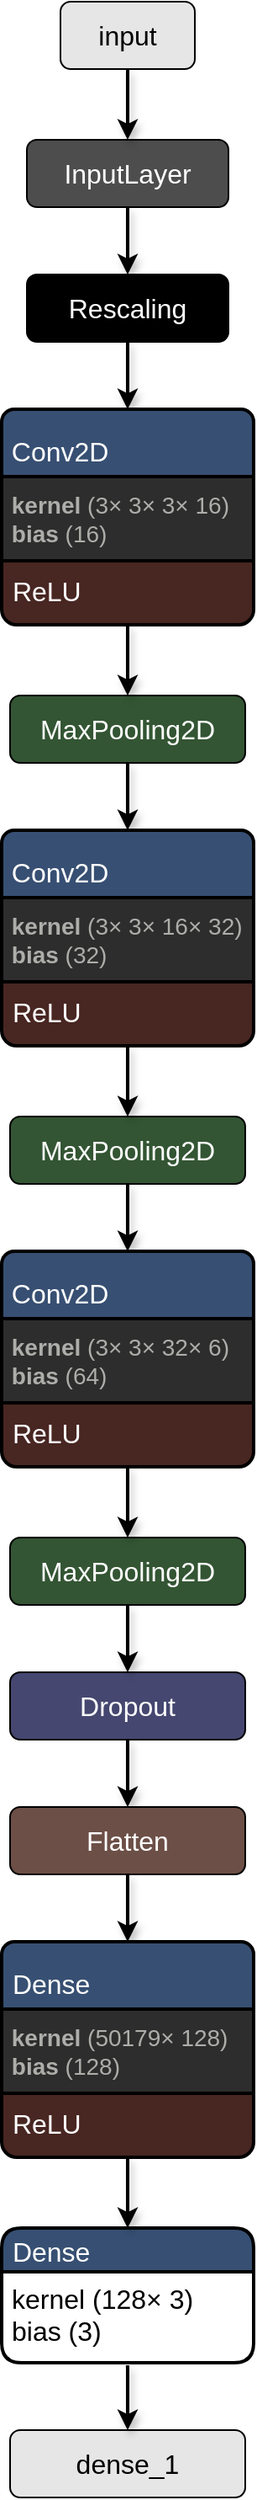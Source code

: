 <mxfile version="15.6.8" type="github">
  <diagram id="ZgGe328IVPUMkchQ9120" name="Page-1">
    <mxGraphModel dx="868" dy="460" grid="1" gridSize="10" guides="1" tooltips="1" connect="1" arrows="1" fold="1" page="1" pageScale="1" pageWidth="850" pageHeight="1100" math="1" shadow="0">
      <root>
        <mxCell id="0" />
        <mxCell id="1" parent="0" />
        <mxCell id="8mZO6mLUGA8oXgI2Dx6Y-8" style="edgeStyle=orthogonalEdgeStyle;rounded=0;orthogonalLoop=1;jettySize=auto;html=1;exitX=0.5;exitY=1;exitDx=0;exitDy=0;entryX=0.5;entryY=0;entryDx=0;entryDy=0;endArrow=classic;endFill=1;strokeColor=#000000;strokeWidth=2;shadow=1;" parent="1" source="I_6P_KlLh6MDC354pf-8-2" target="I_6P_KlLh6MDC354pf-8-3" edge="1">
          <mxGeometry relative="1" as="geometry" />
        </mxCell>
        <mxCell id="I_6P_KlLh6MDC354pf-8-2" value="&lt;font style=&quot;font-size: 16px&quot; color=&quot;#ffffff&quot;&gt;InputLayer&lt;/font&gt;" style="rounded=1;whiteSpace=wrap;html=1;fillColor=#4D4D4D;" parent="1" vertex="1">
          <mxGeometry x="340" y="240" width="120" height="40" as="geometry" />
        </mxCell>
        <mxCell id="8mZO6mLUGA8oXgI2Dx6Y-9" style="edgeStyle=orthogonalEdgeStyle;rounded=0;orthogonalLoop=1;jettySize=auto;html=1;exitX=0.5;exitY=1;exitDx=0;exitDy=0;entryX=0.5;entryY=0;entryDx=0;entryDy=0;endArrow=classic;endFill=1;strokeColor=#000000;strokeWidth=2;shadow=1;" parent="1" source="I_6P_KlLh6MDC354pf-8-3" target="I_6P_KlLh6MDC354pf-8-10" edge="1">
          <mxGeometry relative="1" as="geometry" />
        </mxCell>
        <mxCell id="I_6P_KlLh6MDC354pf-8-3" value="&lt;font style=&quot;font-size: 16px&quot;&gt;Rescaling&lt;/font&gt;" style="rounded=1;whiteSpace=wrap;html=1;fillColor=#000000;fontColor=#FFFFFF;" parent="1" vertex="1">
          <mxGeometry x="340" y="320" width="120" height="40" as="geometry" />
        </mxCell>
        <mxCell id="I_6P_KlLh6MDC354pf-8-14" value="" style="group" parent="1" vertex="1" connectable="0">
          <mxGeometry x="325" y="400" width="150" height="128" as="geometry" />
        </mxCell>
        <mxCell id="I_6P_KlLh6MDC354pf-8-12" value="&amp;nbsp;&lt;br&gt;&amp;nbsp;ReLU" style="rounded=1;whiteSpace=wrap;html=1;labelBackgroundColor=none;labelBorderColor=none;fontFamily=Helvetica;fontSize=16;fontColor=#FFFFFF;strokeColor=#000000;strokeWidth=2;fillColor=#482622;align=left;" parent="I_6P_KlLh6MDC354pf-8-14" vertex="1">
          <mxGeometry y="68" width="150" height="60" as="geometry" />
        </mxCell>
        <mxCell id="I_6P_KlLh6MDC354pf-8-10" value="&amp;nbsp;&lt;font style=&quot;font-size: 16px&quot;&gt;Conv2D&lt;/font&gt;" style="rounded=1;whiteSpace=wrap;html=1;labelBackgroundColor=none;labelBorderColor=none;fontFamily=Helvetica;fontSize=14;fontColor=#FFFFFF;strokeColor=#000000;strokeWidth=2;fillColor=#374F72;align=left;" parent="I_6P_KlLh6MDC354pf-8-14" vertex="1">
          <mxGeometry width="150" height="50" as="geometry" />
        </mxCell>
        <mxCell id="I_6P_KlLh6MDC354pf-8-11" value="&lt;span style=&quot;color: rgb(173 , 173 , 170)&quot;&gt;&lt;b&gt;&amp;nbsp;kernel &lt;/b&gt;(3× 3× 3× 16)&lt;/span&gt;&lt;br style=&quot;padding: 0px ; margin: 0px ; color: rgb(173 , 173 , 170)&quot;&gt;&lt;span style=&quot;font-weight: bold ; color: rgb(173 , 173 , 170)&quot;&gt;&amp;nbsp;bias &lt;/span&gt;&lt;span style=&quot;color: rgb(173 , 173 , 170)&quot;&gt;(16)&lt;/span&gt;" style="rounded=0;whiteSpace=wrap;html=1;labelBackgroundColor=none;labelBorderColor=none;fontFamily=Helvetica;fontSize=14;fontColor=#FFFFFF;strokeColor=#000000;strokeWidth=2;fillColor=#2D2D2D;align=left;" parent="I_6P_KlLh6MDC354pf-8-14" vertex="1">
          <mxGeometry y="40" width="150" height="50" as="geometry" />
        </mxCell>
        <mxCell id="8mZO6mLUGA8oXgI2Dx6Y-12" style="edgeStyle=orthogonalEdgeStyle;rounded=0;orthogonalLoop=1;jettySize=auto;html=1;exitX=0.5;exitY=1;exitDx=0;exitDy=0;entryX=0.5;entryY=0;entryDx=0;entryDy=0;endArrow=classic;endFill=1;strokeColor=#000000;strokeWidth=2;shadow=1;" parent="1" source="I_6P_KlLh6MDC354pf-8-15" target="I_6P_KlLh6MDC354pf-8-18" edge="1">
          <mxGeometry relative="1" as="geometry" />
        </mxCell>
        <mxCell id="I_6P_KlLh6MDC354pf-8-15" value="&lt;font style=&quot;font-size: 16px&quot; color=&quot;#ffffff&quot;&gt;MaxPooling2D&lt;/font&gt;" style="rounded=1;whiteSpace=wrap;html=1;fillColor=#335533;" parent="1" vertex="1">
          <mxGeometry x="330" y="570" width="140" height="40" as="geometry" />
        </mxCell>
        <mxCell id="I_6P_KlLh6MDC354pf-8-16" value="" style="group" parent="1" vertex="1" connectable="0">
          <mxGeometry x="325" y="650" width="150" height="128" as="geometry" />
        </mxCell>
        <mxCell id="I_6P_KlLh6MDC354pf-8-17" value="&amp;nbsp;&lt;br&gt;&amp;nbsp;ReLU" style="rounded=1;whiteSpace=wrap;html=1;labelBackgroundColor=none;labelBorderColor=none;fontFamily=Helvetica;fontSize=16;fontColor=#FFFFFF;strokeColor=#000000;strokeWidth=2;fillColor=#482622;align=left;" parent="I_6P_KlLh6MDC354pf-8-16" vertex="1">
          <mxGeometry y="68" width="150" height="60" as="geometry" />
        </mxCell>
        <mxCell id="I_6P_KlLh6MDC354pf-8-18" value="&amp;nbsp;&lt;font style=&quot;font-size: 16px&quot;&gt;Conv2D&lt;/font&gt;" style="rounded=1;whiteSpace=wrap;html=1;labelBackgroundColor=none;labelBorderColor=none;fontFamily=Helvetica;fontSize=14;fontColor=#FFFFFF;strokeColor=#000000;strokeWidth=2;fillColor=#374F72;align=left;" parent="I_6P_KlLh6MDC354pf-8-16" vertex="1">
          <mxGeometry width="150" height="50" as="geometry" />
        </mxCell>
        <mxCell id="I_6P_KlLh6MDC354pf-8-19" value="&lt;span style=&quot;color: rgb(173 , 173 , 170)&quot;&gt;&lt;b&gt;&amp;nbsp;kernel &lt;/b&gt;(3× 3× 16× 32)&lt;/span&gt;&lt;br style=&quot;padding: 0px ; margin: 0px ; color: rgb(173 , 173 , 170)&quot;&gt;&lt;span style=&quot;font-weight: bold ; color: rgb(173 , 173 , 170)&quot;&gt;&amp;nbsp;bias &lt;/span&gt;&lt;span style=&quot;color: rgb(173 , 173 , 170)&quot;&gt;(32)&lt;/span&gt;" style="rounded=0;whiteSpace=wrap;html=1;labelBackgroundColor=none;labelBorderColor=none;fontFamily=Helvetica;fontSize=14;fontColor=#FFFFFF;strokeColor=#000000;strokeWidth=2;fillColor=#2D2D2D;align=left;" parent="I_6P_KlLh6MDC354pf-8-16" vertex="1">
          <mxGeometry y="40" width="150" height="50" as="geometry" />
        </mxCell>
        <mxCell id="8mZO6mLUGA8oXgI2Dx6Y-14" style="edgeStyle=orthogonalEdgeStyle;rounded=0;orthogonalLoop=1;jettySize=auto;html=1;exitX=0.5;exitY=1;exitDx=0;exitDy=0;entryX=0.5;entryY=0;entryDx=0;entryDy=0;endArrow=classic;endFill=1;strokeColor=#000000;strokeWidth=2;shadow=1;" parent="1" source="I_6P_KlLh6MDC354pf-8-20" target="I_6P_KlLh6MDC354pf-8-41" edge="1">
          <mxGeometry relative="1" as="geometry" />
        </mxCell>
        <mxCell id="I_6P_KlLh6MDC354pf-8-20" value="&lt;font style=&quot;font-size: 16px&quot;&gt;MaxPooling2D&lt;/font&gt;" style="rounded=1;whiteSpace=wrap;html=1;fillColor=#335533;fontColor=#FFFFFF;" parent="1" vertex="1">
          <mxGeometry x="330" y="820" width="140" height="40" as="geometry" />
        </mxCell>
        <mxCell id="8mZO6mLUGA8oXgI2Dx6Y-18" style="edgeStyle=orthogonalEdgeStyle;rounded=0;orthogonalLoop=1;jettySize=auto;html=1;exitX=0.5;exitY=1;exitDx=0;exitDy=0;entryX=0.5;entryY=0;entryDx=0;entryDy=0;endArrow=classic;endFill=1;strokeColor=#000000;strokeWidth=2;shadow=1;" parent="1" source="I_6P_KlLh6MDC354pf-8-21" target="I_6P_KlLh6MDC354pf-8-22" edge="1">
          <mxGeometry relative="1" as="geometry" />
        </mxCell>
        <mxCell id="I_6P_KlLh6MDC354pf-8-21" value="&lt;font style=&quot;font-size: 16px&quot;&gt;Dropout&lt;/font&gt;" style="rounded=1;whiteSpace=wrap;html=1;fillColor=#454770;fontColor=#FFFFFF;" parent="1" vertex="1">
          <mxGeometry x="330" y="1150" width="140" height="40" as="geometry" />
        </mxCell>
        <mxCell id="8mZO6mLUGA8oXgI2Dx6Y-19" style="edgeStyle=orthogonalEdgeStyle;rounded=0;orthogonalLoop=1;jettySize=auto;html=1;exitX=0.5;exitY=1;exitDx=0;exitDy=0;entryX=0.5;entryY=0;entryDx=0;entryDy=0;endArrow=classic;endFill=1;strokeColor=#000000;strokeWidth=2;shadow=1;" parent="1" source="I_6P_KlLh6MDC354pf-8-22" target="I_6P_KlLh6MDC354pf-8-26" edge="1">
          <mxGeometry relative="1" as="geometry" />
        </mxCell>
        <mxCell id="I_6P_KlLh6MDC354pf-8-22" value="&lt;font style=&quot;font-size: 16px&quot; color=&quot;#ffffff&quot;&gt;Flatten&lt;/font&gt;" style="rounded=1;whiteSpace=wrap;html=1;fillColor=#6C4F47;" parent="1" vertex="1">
          <mxGeometry x="330" y="1230" width="140" height="40" as="geometry" />
        </mxCell>
        <mxCell id="I_6P_KlLh6MDC354pf-8-23" value="&lt;font style=&quot;font-size: 16px&quot;&gt;dense_1&lt;/font&gt;" style="rounded=1;whiteSpace=wrap;html=1;fillColor=#E6E6E6;" parent="1" vertex="1">
          <mxGeometry x="330" y="1600" width="140" height="40" as="geometry" />
        </mxCell>
        <mxCell id="I_6P_KlLh6MDC354pf-8-24" value="" style="group" parent="1" vertex="1" connectable="0">
          <mxGeometry x="325" y="1310" width="150" height="128" as="geometry" />
        </mxCell>
        <mxCell id="I_6P_KlLh6MDC354pf-8-25" value="&amp;nbsp;&lt;br&gt;&amp;nbsp;ReLU" style="rounded=1;whiteSpace=wrap;html=1;labelBackgroundColor=none;labelBorderColor=none;fontFamily=Helvetica;fontSize=16;fontColor=#FFFFFF;strokeColor=#000000;strokeWidth=2;fillColor=#482622;align=left;" parent="I_6P_KlLh6MDC354pf-8-24" vertex="1">
          <mxGeometry y="68" width="150" height="60" as="geometry" />
        </mxCell>
        <mxCell id="I_6P_KlLh6MDC354pf-8-26" value="&lt;font style=&quot;font-size: 16px&quot;&gt;&amp;nbsp;Dense&lt;/font&gt;" style="rounded=1;whiteSpace=wrap;html=1;labelBackgroundColor=none;labelBorderColor=none;fontFamily=Helvetica;fontSize=14;fontColor=#FFFFFF;strokeColor=#000000;strokeWidth=2;fillColor=#374F72;align=left;" parent="I_6P_KlLh6MDC354pf-8-24" vertex="1">
          <mxGeometry width="150" height="50" as="geometry" />
        </mxCell>
        <mxCell id="I_6P_KlLh6MDC354pf-8-27" value="&lt;span style=&quot;color: rgb(173 , 173 , 170)&quot;&gt;&lt;b&gt;&amp;nbsp;kernel &lt;/b&gt;(50179× 128)&lt;/span&gt;&lt;br style=&quot;padding: 0px ; margin: 0px ; color: rgb(173 , 173 , 170)&quot;&gt;&lt;span style=&quot;font-weight: bold ; color: rgb(173 , 173 , 170)&quot;&gt;&amp;nbsp;bias &lt;/span&gt;&lt;span style=&quot;color: rgb(173 , 173 , 170)&quot;&gt;(128)&lt;/span&gt;" style="rounded=0;whiteSpace=wrap;html=1;labelBackgroundColor=none;labelBorderColor=none;fontFamily=Helvetica;fontSize=14;fontColor=#FFFFFF;strokeColor=#000000;strokeWidth=2;fillColor=#2D2D2D;align=left;" parent="I_6P_KlLh6MDC354pf-8-24" vertex="1">
          <mxGeometry y="40" width="150" height="50" as="geometry" />
        </mxCell>
        <mxCell id="I_6P_KlLh6MDC354pf-8-32" value=" Dense" style="swimlane;fontStyle=0;childLayout=stackLayout;horizontal=1;startSize=26;fillColor=#374F72;horizontalStack=0;resizeParent=1;resizeParentMax=0;resizeLast=0;collapsible=1;marginBottom=0;rounded=1;labelBackgroundColor=none;labelBorderColor=none;fontFamily=Helvetica;fontSize=16;fontColor=#FFFFFF;strokeColor=#000000;strokeWidth=2;align=left;" parent="1" vertex="1">
          <mxGeometry x="325" y="1480" width="150" height="80" as="geometry" />
        </mxCell>
        <mxCell id="I_6P_KlLh6MDC354pf-8-33" value="kernel (128× 3)&#xa;bias (3)" style="text;strokeColor=none;fillColor=none;align=left;verticalAlign=top;spacingLeft=4;spacingRight=4;overflow=hidden;rotatable=0;points=[[0,0.5],[1,0.5]];portConstraint=eastwest;rounded=1;labelBackgroundColor=none;labelBorderColor=none;fontFamily=Helvetica;fontSize=16;fontColor=#000000;" parent="I_6P_KlLh6MDC354pf-8-32" vertex="1">
          <mxGeometry y="26" width="150" height="54" as="geometry" />
        </mxCell>
        <mxCell id="I_6P_KlLh6MDC354pf-8-39" value="" style="group" parent="1" vertex="1" connectable="0">
          <mxGeometry x="325" y="900" width="150" height="128" as="geometry" />
        </mxCell>
        <mxCell id="I_6P_KlLh6MDC354pf-8-40" value="&amp;nbsp;&lt;br&gt;&amp;nbsp;ReLU" style="rounded=1;whiteSpace=wrap;html=1;labelBackgroundColor=none;labelBorderColor=none;fontFamily=Helvetica;fontSize=16;fontColor=#FFFFFF;strokeColor=#000000;strokeWidth=2;fillColor=#482622;align=left;" parent="I_6P_KlLh6MDC354pf-8-39" vertex="1">
          <mxGeometry y="68" width="150" height="60" as="geometry" />
        </mxCell>
        <mxCell id="I_6P_KlLh6MDC354pf-8-41" value="&amp;nbsp;&lt;font style=&quot;font-size: 16px&quot;&gt;Conv2D&lt;/font&gt;" style="rounded=1;whiteSpace=wrap;html=1;labelBackgroundColor=none;labelBorderColor=none;fontFamily=Helvetica;fontSize=14;fontColor=#FFFFFF;strokeColor=#000000;strokeWidth=2;fillColor=#374F72;align=left;" parent="I_6P_KlLh6MDC354pf-8-39" vertex="1">
          <mxGeometry width="150" height="50" as="geometry" />
        </mxCell>
        <mxCell id="I_6P_KlLh6MDC354pf-8-42" value="&lt;span style=&quot;color: rgb(173 , 173 , 170)&quot;&gt;&lt;b&gt;&amp;nbsp;kernel &lt;/b&gt;(3× 3× 32× 6)&lt;/span&gt;&lt;br style=&quot;padding: 0px ; margin: 0px ; color: rgb(173 , 173 , 170)&quot;&gt;&lt;span style=&quot;font-weight: bold ; color: rgb(173 , 173 , 170)&quot;&gt;&amp;nbsp;bias &lt;/span&gt;&lt;span style=&quot;color: rgb(173 , 173 , 170)&quot;&gt;(64)&lt;/span&gt;" style="rounded=0;whiteSpace=wrap;html=1;labelBackgroundColor=none;labelBorderColor=none;fontFamily=Helvetica;fontSize=14;fontColor=#FFFFFF;strokeColor=#000000;strokeWidth=2;fillColor=#2D2D2D;align=left;" parent="I_6P_KlLh6MDC354pf-8-39" vertex="1">
          <mxGeometry y="40" width="150" height="50" as="geometry" />
        </mxCell>
        <mxCell id="8mZO6mLUGA8oXgI2Dx6Y-17" style="edgeStyle=orthogonalEdgeStyle;rounded=0;orthogonalLoop=1;jettySize=auto;html=1;exitX=0.5;exitY=1;exitDx=0;exitDy=0;entryX=0.5;entryY=0;entryDx=0;entryDy=0;endArrow=classic;endFill=1;strokeColor=#000000;strokeWidth=2;shadow=1;" parent="1" source="I_6P_KlLh6MDC354pf-8-43" target="I_6P_KlLh6MDC354pf-8-21" edge="1">
          <mxGeometry relative="1" as="geometry" />
        </mxCell>
        <mxCell id="I_6P_KlLh6MDC354pf-8-43" value="&lt;font style=&quot;font-size: 16px&quot;&gt;MaxPooling2D&lt;/font&gt;" style="rounded=1;whiteSpace=wrap;html=1;fontColor=#FFFFFF;fillColor=#335533;" parent="1" vertex="1">
          <mxGeometry x="330" y="1070" width="140" height="40" as="geometry" />
        </mxCell>
        <mxCell id="8mZO6mLUGA8oXgI2Dx6Y-7" style="edgeStyle=orthogonalEdgeStyle;rounded=0;orthogonalLoop=1;jettySize=auto;html=1;exitX=0.5;exitY=1;exitDx=0;exitDy=0;entryX=0.5;entryY=0;entryDx=0;entryDy=0;endArrow=classic;endFill=1;strokeColor=#000000;strokeWidth=2;shadow=1;" parent="1" source="I_6P_KlLh6MDC354pf-8-1" target="I_6P_KlLh6MDC354pf-8-2" edge="1">
          <mxGeometry relative="1" as="geometry" />
        </mxCell>
        <mxCell id="I_6P_KlLh6MDC354pf-8-1" value="&lt;font style=&quot;font-size: 16px&quot;&gt;input&lt;/font&gt;" style="rounded=1;whiteSpace=wrap;html=1;fillColor=#E6E6E6;" parent="1" vertex="1">
          <mxGeometry x="360" y="158" width="80" height="40" as="geometry" />
        </mxCell>
        <mxCell id="8mZO6mLUGA8oXgI2Dx6Y-10" style="edgeStyle=orthogonalEdgeStyle;rounded=0;orthogonalLoop=1;jettySize=auto;html=1;exitX=0.5;exitY=1;exitDx=0;exitDy=0;entryX=0.5;entryY=0;entryDx=0;entryDy=0;endArrow=classic;endFill=1;strokeColor=#000000;strokeWidth=2;shadow=1;" parent="1" source="I_6P_KlLh6MDC354pf-8-12" target="I_6P_KlLh6MDC354pf-8-15" edge="1">
          <mxGeometry relative="1" as="geometry" />
        </mxCell>
        <mxCell id="8mZO6mLUGA8oXgI2Dx6Y-13" style="edgeStyle=orthogonalEdgeStyle;rounded=0;orthogonalLoop=1;jettySize=auto;html=1;exitX=0.5;exitY=1;exitDx=0;exitDy=0;entryX=0.5;entryY=0;entryDx=0;entryDy=0;endArrow=classic;endFill=1;strokeColor=#000000;strokeWidth=2;shadow=1;" parent="1" source="I_6P_KlLh6MDC354pf-8-17" target="I_6P_KlLh6MDC354pf-8-20" edge="1">
          <mxGeometry relative="1" as="geometry" />
        </mxCell>
        <mxCell id="8mZO6mLUGA8oXgI2Dx6Y-16" style="edgeStyle=orthogonalEdgeStyle;rounded=0;orthogonalLoop=1;jettySize=auto;html=1;exitX=0.5;exitY=1;exitDx=0;exitDy=0;endArrow=classic;endFill=1;strokeColor=#000000;strokeWidth=2;shadow=1;" parent="1" source="I_6P_KlLh6MDC354pf-8-40" target="I_6P_KlLh6MDC354pf-8-43" edge="1">
          <mxGeometry relative="1" as="geometry" />
        </mxCell>
        <mxCell id="8mZO6mLUGA8oXgI2Dx6Y-20" style="edgeStyle=orthogonalEdgeStyle;rounded=0;orthogonalLoop=1;jettySize=auto;html=1;exitX=0.5;exitY=1;exitDx=0;exitDy=0;entryX=0.5;entryY=0;entryDx=0;entryDy=0;endArrow=classic;endFill=1;strokeColor=#000000;strokeWidth=2;shadow=1;" parent="1" source="I_6P_KlLh6MDC354pf-8-25" target="I_6P_KlLh6MDC354pf-8-32" edge="1">
          <mxGeometry relative="1" as="geometry" />
        </mxCell>
        <mxCell id="8mZO6mLUGA8oXgI2Dx6Y-21" style="edgeStyle=orthogonalEdgeStyle;rounded=0;orthogonalLoop=1;jettySize=auto;html=1;exitX=0.493;exitY=1.047;exitDx=0;exitDy=0;entryX=0.5;entryY=0;entryDx=0;entryDy=0;exitPerimeter=0;endArrow=classic;endFill=1;strokeColor=#000000;strokeWidth=2;shadow=1;" parent="1" source="I_6P_KlLh6MDC354pf-8-33" target="I_6P_KlLh6MDC354pf-8-23" edge="1">
          <mxGeometry relative="1" as="geometry" />
        </mxCell>
      </root>
    </mxGraphModel>
  </diagram>
</mxfile>
